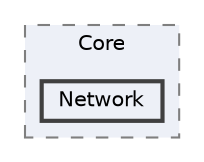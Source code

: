 digraph "SkyWayUnitySDK/Assets/SkyWay/Scripts/Core/Network"
{
 // LATEX_PDF_SIZE
  bgcolor="transparent";
  edge [fontname=Helvetica,fontsize=10,labelfontname=Helvetica,labelfontsize=10];
  node [fontname=Helvetica,fontsize=10,shape=box,height=0.2,width=0.4];
  compound=true
  subgraph clusterdir_9b7e49d587811fb716b86a1fdd3fc99e {
    graph [ bgcolor="#edf0f7", pencolor="grey50", label="Core", fontname=Helvetica,fontsize=10 style="filled,dashed", URL="dir_9b7e49d587811fb716b86a1fdd3fc99e.html",tooltip=""]
  dir_17e79bbde01efbbf1ede2f0971f24b00 [label="Network", fillcolor="#edf0f7", color="grey25", style="filled,bold", URL="dir_17e79bbde01efbbf1ede2f0971f24b00.html",tooltip=""];
  }
}
